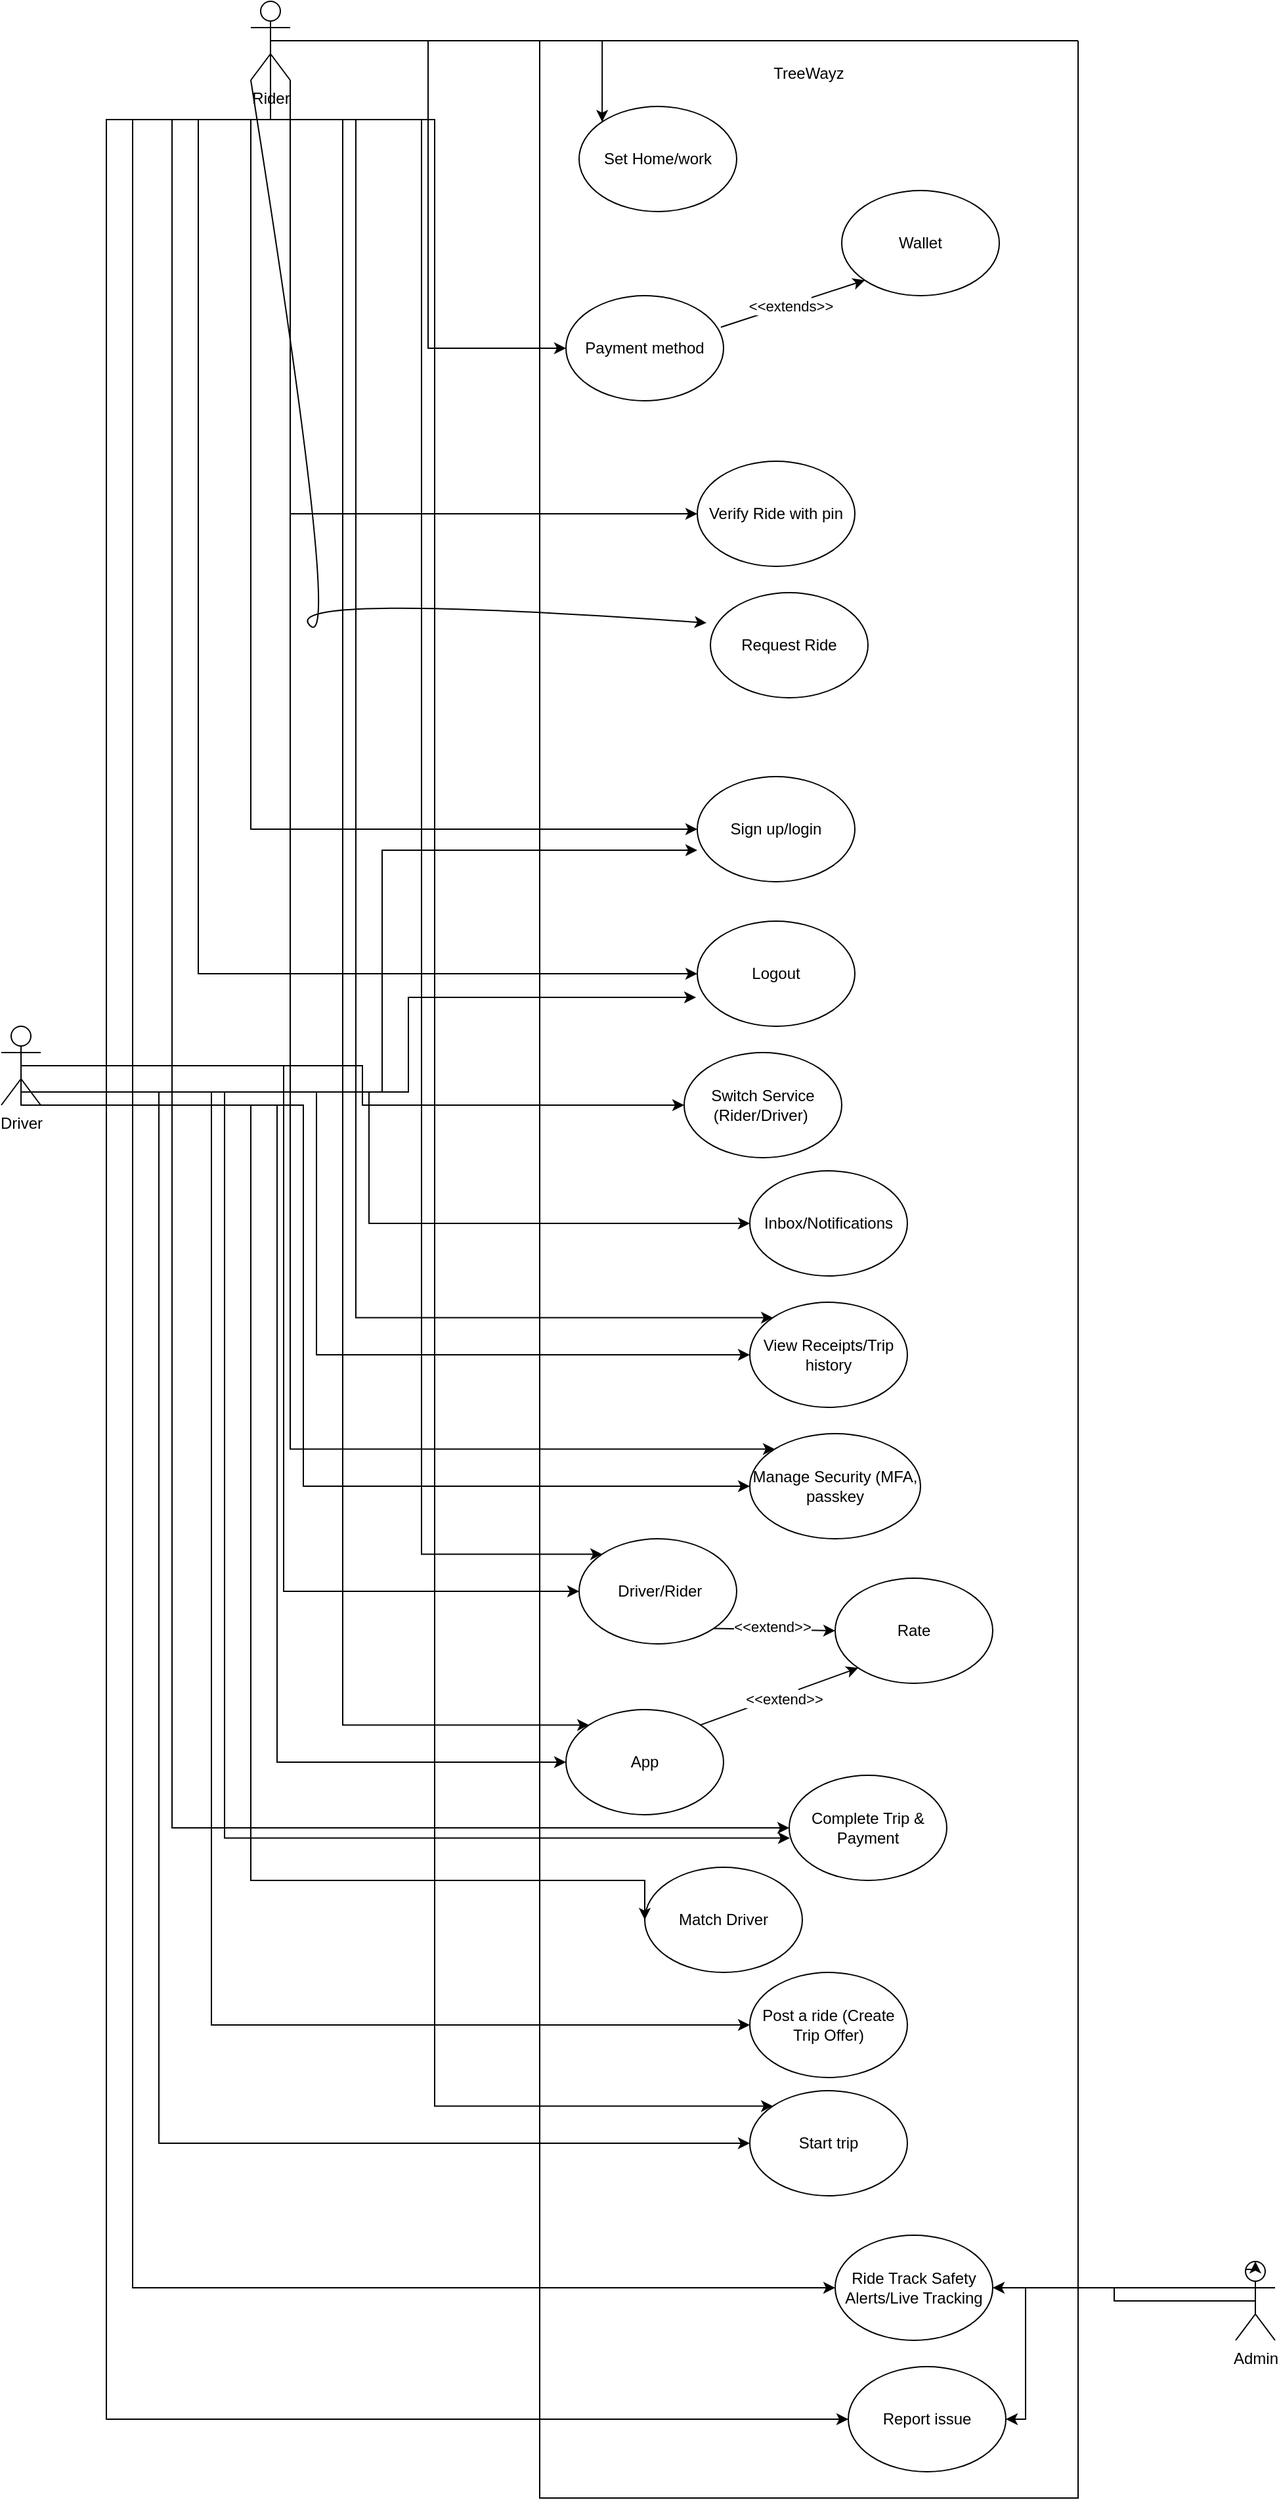 <mxfile version="28.2.8">
  <diagram name="Page-1" id="IP4jB-PGzdu8ovBfrDWI">
    <mxGraphModel grid="1" page="1" gridSize="10" guides="1" tooltips="1" connect="1" arrows="1" fold="1" pageScale="1" pageWidth="1169" pageHeight="827" math="0" shadow="0">
      <root>
        <mxCell id="0" />
        <mxCell id="1" parent="0" />
        <mxCell id="fFX_kCsv8FhQA62NSmje-40" style="edgeStyle=orthogonalEdgeStyle;rounded=0;orthogonalLoop=1;jettySize=auto;html=1;exitX=0.5;exitY=0.5;exitDx=0;exitDy=0;exitPerimeter=0;entryX=0;entryY=0;entryDx=0;entryDy=0;" edge="1" parent="1" source="CoVIBfr9TO0q0XOfza13-1" target="fFX_kCsv8FhQA62NSmje-4">
          <mxGeometry relative="1" as="geometry" />
        </mxCell>
        <mxCell id="fFX_kCsv8FhQA62NSmje-41" style="edgeStyle=orthogonalEdgeStyle;rounded=0;orthogonalLoop=1;jettySize=auto;html=1;exitX=0.5;exitY=0.5;exitDx=0;exitDy=0;exitPerimeter=0;entryX=0;entryY=0.5;entryDx=0;entryDy=0;" edge="1" parent="1" source="CoVIBfr9TO0q0XOfza13-1" target="fFX_kCsv8FhQA62NSmje-5">
          <mxGeometry relative="1" as="geometry" />
        </mxCell>
        <mxCell id="fFX_kCsv8FhQA62NSmje-43" style="edgeStyle=orthogonalEdgeStyle;rounded=0;orthogonalLoop=1;jettySize=auto;html=1;exitX=1;exitY=1;exitDx=0;exitDy=0;exitPerimeter=0;entryX=0;entryY=0.5;entryDx=0;entryDy=0;" edge="1" parent="1" source="CoVIBfr9TO0q0XOfza13-1" target="fFX_kCsv8FhQA62NSmje-7">
          <mxGeometry relative="1" as="geometry" />
        </mxCell>
        <mxCell id="fFX_kCsv8FhQA62NSmje-48" style="edgeStyle=orthogonalEdgeStyle;rounded=0;orthogonalLoop=1;jettySize=auto;html=1;exitX=0.5;exitY=0.5;exitDx=0;exitDy=0;exitPerimeter=0;entryX=0;entryY=0.5;entryDx=0;entryDy=0;" edge="1" parent="1" source="CoVIBfr9TO0q0XOfza13-1" target="fFX_kCsv8FhQA62NSmje-9">
          <mxGeometry relative="1" as="geometry">
            <mxPoint x="145" y="750" as="targetPoint" />
            <Array as="points">
              <mxPoint x="160" y="210" />
              <mxPoint x="160" y="750" />
            </Array>
          </mxGeometry>
        </mxCell>
        <mxCell id="fFX_kCsv8FhQA62NSmje-49" style="edgeStyle=orthogonalEdgeStyle;rounded=0;orthogonalLoop=1;jettySize=auto;html=1;exitX=0.5;exitY=0.5;exitDx=0;exitDy=0;exitPerimeter=0;entryX=0;entryY=0.5;entryDx=0;entryDy=0;" edge="1" parent="1" source="CoVIBfr9TO0q0XOfza13-1" target="fFX_kCsv8FhQA62NSmje-10">
          <mxGeometry relative="1" as="geometry">
            <mxPoint x="140" y="870" as="targetPoint" />
            <Array as="points">
              <mxPoint x="120" y="210" />
              <mxPoint x="120" y="860" />
            </Array>
          </mxGeometry>
        </mxCell>
        <mxCell id="fFX_kCsv8FhQA62NSmje-62" style="edgeStyle=orthogonalEdgeStyle;rounded=0;orthogonalLoop=1;jettySize=auto;html=1;exitX=0.5;exitY=0.5;exitDx=0;exitDy=0;exitPerimeter=0;entryX=0;entryY=0.5;entryDx=0;entryDy=0;" edge="1" parent="1" source="CoVIBfr9TO0q0XOfza13-1" target="fFX_kCsv8FhQA62NSmje-27">
          <mxGeometry relative="1" as="geometry">
            <mxPoint x="70" y="1843.529" as="targetPoint" />
            <Array as="points">
              <mxPoint x="70" y="210" />
              <mxPoint x="70" y="1860" />
            </Array>
          </mxGeometry>
        </mxCell>
        <mxCell id="fFX_kCsv8FhQA62NSmje-63" style="edgeStyle=orthogonalEdgeStyle;rounded=0;orthogonalLoop=1;jettySize=auto;html=1;exitX=0.5;exitY=0.5;exitDx=0;exitDy=0;exitPerimeter=0;entryX=0;entryY=0.5;entryDx=0;entryDy=0;" edge="1" parent="1" source="CoVIBfr9TO0q0XOfza13-1" target="fFX_kCsv8FhQA62NSmje-28">
          <mxGeometry relative="1" as="geometry">
            <mxPoint x="30" y="1950" as="targetPoint" />
            <Array as="points">
              <mxPoint x="50" y="210" />
              <mxPoint x="50" y="1960" />
            </Array>
          </mxGeometry>
        </mxCell>
        <mxCell id="fFX_kCsv8FhQA62NSmje-64" style="edgeStyle=orthogonalEdgeStyle;rounded=0;orthogonalLoop=1;jettySize=auto;html=1;exitX=0.5;exitY=0.5;exitDx=0;exitDy=0;exitPerimeter=0;entryX=0;entryY=0;entryDx=0;entryDy=0;" edge="1" parent="1" source="CoVIBfr9TO0q0XOfza13-1" target="fFX_kCsv8FhQA62NSmje-26">
          <mxGeometry relative="1" as="geometry">
            <mxPoint x="240" y="1731.176" as="targetPoint" />
            <Array as="points">
              <mxPoint x="300" y="210" />
              <mxPoint x="300" y="1722" />
            </Array>
          </mxGeometry>
        </mxCell>
        <mxCell id="fFX_kCsv8FhQA62NSmje-65" style="edgeStyle=orthogonalEdgeStyle;rounded=0;orthogonalLoop=1;jettySize=auto;html=1;exitX=0.5;exitY=0.5;exitDx=0;exitDy=0;exitPerimeter=0;entryX=0;entryY=0.5;entryDx=0;entryDy=0;" edge="1" parent="1" source="CoVIBfr9TO0q0XOfza13-1" target="fFX_kCsv8FhQA62NSmje-23">
          <mxGeometry relative="1" as="geometry">
            <mxPoint x="240" y="1500" as="targetPoint" />
            <Array as="points">
              <mxPoint x="100" y="210" />
              <mxPoint x="100" y="1510" />
            </Array>
          </mxGeometry>
        </mxCell>
        <mxCell id="fFX_kCsv8FhQA62NSmje-66" style="edgeStyle=orthogonalEdgeStyle;rounded=0;orthogonalLoop=1;jettySize=auto;html=1;exitX=0.5;exitY=0.5;exitDx=0;exitDy=0;exitPerimeter=0;entryX=0;entryY=0;entryDx=0;entryDy=0;" edge="1" parent="1" source="CoVIBfr9TO0q0XOfza13-1" target="fFX_kCsv8FhQA62NSmje-29">
          <mxGeometry relative="1" as="geometry">
            <Array as="points">
              <mxPoint x="230" y="210" />
              <mxPoint x="230" y="1432" />
            </Array>
          </mxGeometry>
        </mxCell>
        <mxCell id="fFX_kCsv8FhQA62NSmje-67" style="edgeStyle=orthogonalEdgeStyle;rounded=0;orthogonalLoop=1;jettySize=auto;html=1;exitX=0.5;exitY=0.5;exitDx=0;exitDy=0;exitPerimeter=0;entryX=0;entryY=0;entryDx=0;entryDy=0;" edge="1" parent="1" source="CoVIBfr9TO0q0XOfza13-1" target="fFX_kCsv8FhQA62NSmje-22">
          <mxGeometry relative="1" as="geometry">
            <mxPoint x="350" y="1278.235" as="targetPoint" />
            <Array as="points">
              <mxPoint x="290" y="210" />
              <mxPoint x="290" y="1302" />
            </Array>
          </mxGeometry>
        </mxCell>
        <mxCell id="fFX_kCsv8FhQA62NSmje-68" style="edgeStyle=orthogonalEdgeStyle;rounded=0;orthogonalLoop=1;jettySize=auto;html=1;exitX=0.5;exitY=0.5;exitDx=0;exitDy=0;exitPerimeter=0;entryX=0;entryY=0;entryDx=0;entryDy=0;" edge="1" parent="1" source="CoVIBfr9TO0q0XOfza13-1" target="fFX_kCsv8FhQA62NSmje-20">
          <mxGeometry relative="1" as="geometry">
            <Array as="points">
              <mxPoint x="240" y="210" />
              <mxPoint x="240" y="1122" />
            </Array>
          </mxGeometry>
        </mxCell>
        <mxCell id="fFX_kCsv8FhQA62NSmje-69" style="edgeStyle=orthogonalEdgeStyle;rounded=0;orthogonalLoop=1;jettySize=auto;html=1;exitX=0.5;exitY=0.5;exitDx=0;exitDy=0;exitPerimeter=0;entryX=0;entryY=0;entryDx=0;entryDy=0;" edge="1" parent="1" source="CoVIBfr9TO0q0XOfza13-1" target="fFX_kCsv8FhQA62NSmje-21">
          <mxGeometry relative="1" as="geometry">
            <Array as="points">
              <mxPoint x="190" y="210" />
              <mxPoint x="190" y="1222" />
            </Array>
          </mxGeometry>
        </mxCell>
        <mxCell id="CoVIBfr9TO0q0XOfza13-1" value="Rider" style="shape=umlActor;verticalLabelPosition=bottom;verticalAlign=top;html=1;outlineConnect=0;" vertex="1" parent="1">
          <mxGeometry x="160" y="120" width="30" height="60" as="geometry" />
        </mxCell>
        <mxCell id="CoVIBfr9TO0q0XOfza13-4" value="" style="swimlane;startSize=0;" vertex="1" parent="1">
          <mxGeometry x="380" y="150" width="410" height="1870" as="geometry" />
        </mxCell>
        <mxCell id="fFX_kCsv8FhQA62NSmje-4" value="Set Home/work" style="ellipse;whiteSpace=wrap;html=1;" vertex="1" parent="CoVIBfr9TO0q0XOfza13-4">
          <mxGeometry x="30" y="50" width="120" height="80" as="geometry" />
        </mxCell>
        <mxCell id="fFX_kCsv8FhQA62NSmje-5" value="Payment method" style="ellipse;whiteSpace=wrap;html=1;" vertex="1" parent="CoVIBfr9TO0q0XOfza13-4">
          <mxGeometry x="20" y="194" width="120" height="80" as="geometry" />
        </mxCell>
        <mxCell id="fFX_kCsv8FhQA62NSmje-6" value="Wallet" style="ellipse;whiteSpace=wrap;html=1;" vertex="1" parent="CoVIBfr9TO0q0XOfza13-4">
          <mxGeometry x="230" y="114" width="120" height="80" as="geometry" />
        </mxCell>
        <mxCell id="fFX_kCsv8FhQA62NSmje-7" value="Verify Ride with pin" style="ellipse;whiteSpace=wrap;html=1;" vertex="1" parent="CoVIBfr9TO0q0XOfza13-4">
          <mxGeometry x="120" y="320" width="120" height="80" as="geometry" />
        </mxCell>
        <mxCell id="fFX_kCsv8FhQA62NSmje-8" value="Request Ride" style="ellipse;whiteSpace=wrap;html=1;" vertex="1" parent="CoVIBfr9TO0q0XOfza13-4">
          <mxGeometry x="130" y="420" width="120" height="80" as="geometry" />
        </mxCell>
        <mxCell id="fFX_kCsv8FhQA62NSmje-9" value="Sign up/login" style="ellipse;whiteSpace=wrap;html=1;" vertex="1" parent="CoVIBfr9TO0q0XOfza13-4">
          <mxGeometry x="120" y="560" width="120" height="80" as="geometry" />
        </mxCell>
        <mxCell id="fFX_kCsv8FhQA62NSmje-10" value="Logout" style="ellipse;whiteSpace=wrap;html=1;" vertex="1" parent="CoVIBfr9TO0q0XOfza13-4">
          <mxGeometry x="120" y="670" width="120" height="80" as="geometry" />
        </mxCell>
        <mxCell id="fFX_kCsv8FhQA62NSmje-13" value="" style="endArrow=classic;html=1;rounded=0;entryX=0;entryY=1;entryDx=0;entryDy=0;exitX=0.983;exitY=0.3;exitDx=0;exitDy=0;exitPerimeter=0;" edge="1" parent="CoVIBfr9TO0q0XOfza13-4" source="fFX_kCsv8FhQA62NSmje-5" target="fFX_kCsv8FhQA62NSmje-6">
          <mxGeometry relative="1" as="geometry">
            <mxPoint x="140" y="200" as="sourcePoint" />
            <mxPoint x="240" y="200" as="targetPoint" />
          </mxGeometry>
        </mxCell>
        <mxCell id="fFX_kCsv8FhQA62NSmje-14" value="Label" style="edgeLabel;resizable=0;html=1;;align=center;verticalAlign=middle;" connectable="0" vertex="1" parent="fFX_kCsv8FhQA62NSmje-13">
          <mxGeometry relative="1" as="geometry" />
        </mxCell>
        <mxCell id="fFX_kCsv8FhQA62NSmje-15" value="&amp;lt;&amp;lt;extends&amp;gt;&amp;gt;" style="edgeLabel;html=1;align=center;verticalAlign=middle;resizable=0;points=[];" connectable="0" vertex="1" parent="fFX_kCsv8FhQA62NSmje-13">
          <mxGeometry x="-0.049" y="-1" relative="1" as="geometry">
            <mxPoint as="offset" />
          </mxGeometry>
        </mxCell>
        <mxCell id="fFX_kCsv8FhQA62NSmje-17" value="TreeWayz" style="text;html=1;whiteSpace=wrap;strokeColor=none;fillColor=none;align=center;verticalAlign=middle;rounded=0;" vertex="1" parent="CoVIBfr9TO0q0XOfza13-4">
          <mxGeometry x="175" y="10" width="60" height="30" as="geometry" />
        </mxCell>
        <mxCell id="fFX_kCsv8FhQA62NSmje-18" value="Switch Service (Rider/Driver)&amp;nbsp;" style="ellipse;whiteSpace=wrap;html=1;" vertex="1" parent="CoVIBfr9TO0q0XOfza13-4">
          <mxGeometry x="110" y="770" width="120" height="80" as="geometry" />
        </mxCell>
        <mxCell id="fFX_kCsv8FhQA62NSmje-19" value="Inbox/Notifications" style="ellipse;whiteSpace=wrap;html=1;" vertex="1" parent="CoVIBfr9TO0q0XOfza13-4">
          <mxGeometry x="160" y="860" width="120" height="80" as="geometry" />
        </mxCell>
        <mxCell id="fFX_kCsv8FhQA62NSmje-20" value="View Receipts/Trip history" style="ellipse;whiteSpace=wrap;html=1;" vertex="1" parent="CoVIBfr9TO0q0XOfza13-4">
          <mxGeometry x="160" y="960" width="120" height="80" as="geometry" />
        </mxCell>
        <mxCell id="fFX_kCsv8FhQA62NSmje-21" value="Manage Security (MFA, passkey" style="ellipse;whiteSpace=wrap;html=1;" vertex="1" parent="CoVIBfr9TO0q0XOfza13-4">
          <mxGeometry x="160" y="1060" width="130" height="80" as="geometry" />
        </mxCell>
        <mxCell id="fFX_kCsv8FhQA62NSmje-22" value="&amp;nbsp;Driver/Rider" style="ellipse;whiteSpace=wrap;html=1;" vertex="1" parent="CoVIBfr9TO0q0XOfza13-4">
          <mxGeometry x="30" y="1140" width="120" height="80" as="geometry" />
        </mxCell>
        <mxCell id="fFX_kCsv8FhQA62NSmje-23" value="Complete Trip &amp;amp; Payment" style="ellipse;whiteSpace=wrap;html=1;" vertex="1" parent="CoVIBfr9TO0q0XOfza13-4">
          <mxGeometry x="190" y="1320" width="120" height="80" as="geometry" />
        </mxCell>
        <mxCell id="fFX_kCsv8FhQA62NSmje-24" value="Match Driver" style="ellipse;whiteSpace=wrap;html=1;" vertex="1" parent="CoVIBfr9TO0q0XOfza13-4">
          <mxGeometry x="80" y="1390" width="120" height="80" as="geometry" />
        </mxCell>
        <mxCell id="fFX_kCsv8FhQA62NSmje-25" value="Post a ride (Create Trip Offer)" style="ellipse;whiteSpace=wrap;html=1;" vertex="1" parent="CoVIBfr9TO0q0XOfza13-4">
          <mxGeometry x="160" y="1470" width="120" height="80" as="geometry" />
        </mxCell>
        <mxCell id="fFX_kCsv8FhQA62NSmje-26" value="Start trip" style="ellipse;whiteSpace=wrap;html=1;" vertex="1" parent="CoVIBfr9TO0q0XOfza13-4">
          <mxGeometry x="160" y="1560" width="120" height="80" as="geometry" />
        </mxCell>
        <mxCell id="fFX_kCsv8FhQA62NSmje-27" value="Ride Track Safety Alerts/Live Tracking" style="ellipse;whiteSpace=wrap;html=1;" vertex="1" parent="CoVIBfr9TO0q0XOfza13-4">
          <mxGeometry x="225" y="1670" width="120" height="80" as="geometry" />
        </mxCell>
        <mxCell id="fFX_kCsv8FhQA62NSmje-28" value="Report issue" style="ellipse;whiteSpace=wrap;html=1;" vertex="1" parent="CoVIBfr9TO0q0XOfza13-4">
          <mxGeometry x="235" y="1770" width="120" height="80" as="geometry" />
        </mxCell>
        <mxCell id="fFX_kCsv8FhQA62NSmje-29" value="App" style="ellipse;whiteSpace=wrap;html=1;" vertex="1" parent="CoVIBfr9TO0q0XOfza13-4">
          <mxGeometry x="20" y="1270" width="120" height="80" as="geometry" />
        </mxCell>
        <mxCell id="fFX_kCsv8FhQA62NSmje-30" value="Rate" style="ellipse;whiteSpace=wrap;html=1;" vertex="1" parent="CoVIBfr9TO0q0XOfza13-4">
          <mxGeometry x="225" y="1170" width="120" height="80" as="geometry" />
        </mxCell>
        <mxCell id="fFX_kCsv8FhQA62NSmje-31" value="" style="endArrow=classic;html=1;rounded=0;exitX=1;exitY=0;exitDx=0;exitDy=0;entryX=0;entryY=1;entryDx=0;entryDy=0;" edge="1" parent="CoVIBfr9TO0q0XOfza13-4" source="fFX_kCsv8FhQA62NSmje-29" target="fFX_kCsv8FhQA62NSmje-30">
          <mxGeometry relative="1" as="geometry">
            <mxPoint x="130" y="1260" as="sourcePoint" />
            <mxPoint x="230" y="1260" as="targetPoint" />
          </mxGeometry>
        </mxCell>
        <mxCell id="fFX_kCsv8FhQA62NSmje-32" value="Label" style="edgeLabel;resizable=0;html=1;;align=center;verticalAlign=middle;" connectable="0" vertex="1" parent="fFX_kCsv8FhQA62NSmje-31">
          <mxGeometry relative="1" as="geometry" />
        </mxCell>
        <mxCell id="fFX_kCsv8FhQA62NSmje-33" value="&amp;lt;&amp;lt;extend&amp;gt;&amp;gt;" style="edgeLabel;html=1;align=center;verticalAlign=middle;resizable=0;points=[];" connectable="0" vertex="1" parent="fFX_kCsv8FhQA62NSmje-31">
          <mxGeometry x="0.041" y="-3" relative="1" as="geometry">
            <mxPoint as="offset" />
          </mxGeometry>
        </mxCell>
        <mxCell id="fFX_kCsv8FhQA62NSmje-34" value="" style="endArrow=classic;html=1;rounded=0;exitX=1;exitY=1;exitDx=0;exitDy=0;entryX=0;entryY=0.5;entryDx=0;entryDy=0;" edge="1" parent="CoVIBfr9TO0q0XOfza13-4" source="fFX_kCsv8FhQA62NSmje-22" target="fFX_kCsv8FhQA62NSmje-30">
          <mxGeometry relative="1" as="geometry">
            <mxPoint x="150" y="1230" as="sourcePoint" />
            <mxPoint x="210" y="1230" as="targetPoint" />
          </mxGeometry>
        </mxCell>
        <mxCell id="fFX_kCsv8FhQA62NSmje-35" value="Label" style="edgeLabel;resizable=0;html=1;;align=center;verticalAlign=middle;" connectable="0" vertex="1" parent="fFX_kCsv8FhQA62NSmje-34">
          <mxGeometry relative="1" as="geometry" />
        </mxCell>
        <mxCell id="fFX_kCsv8FhQA62NSmje-36" value="Text" style="edgeLabel;html=1;align=center;verticalAlign=middle;resizable=0;points=[];" connectable="0" vertex="1" parent="fFX_kCsv8FhQA62NSmje-34">
          <mxGeometry x="-0.06" y="4" relative="1" as="geometry">
            <mxPoint as="offset" />
          </mxGeometry>
        </mxCell>
        <mxCell id="fFX_kCsv8FhQA62NSmje-37" value="&amp;lt;&amp;lt;extend&amp;gt;&amp;gt;" style="edgeLabel;html=1;align=center;verticalAlign=middle;resizable=0;points=[];" connectable="0" vertex="1" parent="fFX_kCsv8FhQA62NSmje-34">
          <mxGeometry x="-0.038" y="2" relative="1" as="geometry">
            <mxPoint as="offset" />
          </mxGeometry>
        </mxCell>
        <mxCell id="fFX_kCsv8FhQA62NSmje-45" style="edgeStyle=orthogonalEdgeStyle;rounded=0;orthogonalLoop=1;jettySize=auto;html=1;exitX=0.5;exitY=0.5;exitDx=0;exitDy=0;exitPerimeter=0;entryX=1;entryY=0.5;entryDx=0;entryDy=0;" edge="1" parent="1" source="fFX_kCsv8FhQA62NSmje-2" target="fFX_kCsv8FhQA62NSmje-27">
          <mxGeometry relative="1" as="geometry" />
        </mxCell>
        <mxCell id="fFX_kCsv8FhQA62NSmje-47" style="edgeStyle=orthogonalEdgeStyle;rounded=0;orthogonalLoop=1;jettySize=auto;html=1;exitX=0.5;exitY=0.5;exitDx=0;exitDy=0;exitPerimeter=0;entryX=1;entryY=0.5;entryDx=0;entryDy=0;" edge="1" parent="1" source="fFX_kCsv8FhQA62NSmje-2" target="fFX_kCsv8FhQA62NSmje-28">
          <mxGeometry relative="1" as="geometry">
            <mxPoint x="785" y="1980" as="targetPoint" />
            <Array as="points">
              <mxPoint x="750" y="1860" />
              <mxPoint x="750" y="1960" />
            </Array>
          </mxGeometry>
        </mxCell>
        <mxCell id="fFX_kCsv8FhQA62NSmje-2" value="Admin" style="shape=umlActor;verticalLabelPosition=bottom;verticalAlign=top;html=1;outlineConnect=0;" vertex="1" parent="1">
          <mxGeometry x="910" y="1840" width="30" height="60" as="geometry" />
        </mxCell>
        <mxCell id="fFX_kCsv8FhQA62NSmje-50" style="edgeStyle=orthogonalEdgeStyle;rounded=0;orthogonalLoop=1;jettySize=auto;html=1;exitX=0.5;exitY=0.5;exitDx=0;exitDy=0;exitPerimeter=0;entryX=0;entryY=0.7;entryDx=0;entryDy=0;entryPerimeter=0;" edge="1" parent="1" source="fFX_kCsv8FhQA62NSmje-3" target="fFX_kCsv8FhQA62NSmje-9">
          <mxGeometry relative="1" as="geometry">
            <mxPoint x="210" y="790" as="targetPoint" />
            <Array as="points">
              <mxPoint x="260" y="950" />
              <mxPoint x="260" y="766" />
            </Array>
          </mxGeometry>
        </mxCell>
        <mxCell id="fFX_kCsv8FhQA62NSmje-52" style="edgeStyle=orthogonalEdgeStyle;rounded=0;orthogonalLoop=1;jettySize=auto;html=1;exitX=0.5;exitY=0.5;exitDx=0;exitDy=0;exitPerimeter=0;entryX=0;entryY=0.5;entryDx=0;entryDy=0;" edge="1" parent="1" source="fFX_kCsv8FhQA62NSmje-3" target="fFX_kCsv8FhQA62NSmje-18">
          <mxGeometry relative="1" as="geometry" />
        </mxCell>
        <mxCell id="fFX_kCsv8FhQA62NSmje-53" style="edgeStyle=orthogonalEdgeStyle;rounded=0;orthogonalLoop=1;jettySize=auto;html=1;exitX=0.5;exitY=0.5;exitDx=0;exitDy=0;exitPerimeter=0;entryX=0;entryY=0.5;entryDx=0;entryDy=0;" edge="1" parent="1" source="fFX_kCsv8FhQA62NSmje-3" target="fFX_kCsv8FhQA62NSmje-19">
          <mxGeometry relative="1" as="geometry">
            <Array as="points">
              <mxPoint x="250" y="950" />
              <mxPoint x="250" y="1050" />
            </Array>
          </mxGeometry>
        </mxCell>
        <mxCell id="fFX_kCsv8FhQA62NSmje-54" style="edgeStyle=orthogonalEdgeStyle;rounded=0;orthogonalLoop=1;jettySize=auto;html=1;exitX=0.5;exitY=0.5;exitDx=0;exitDy=0;exitPerimeter=0;entryX=0;entryY=0.5;entryDx=0;entryDy=0;" edge="1" parent="1" source="fFX_kCsv8FhQA62NSmje-3" target="fFX_kCsv8FhQA62NSmje-20">
          <mxGeometry relative="1" as="geometry">
            <Array as="points">
              <mxPoint x="210" y="950" />
              <mxPoint x="210" y="1150" />
            </Array>
          </mxGeometry>
        </mxCell>
        <mxCell id="fFX_kCsv8FhQA62NSmje-55" style="edgeStyle=orthogonalEdgeStyle;rounded=0;orthogonalLoop=1;jettySize=auto;html=1;exitX=0.5;exitY=0.5;exitDx=0;exitDy=0;exitPerimeter=0;entryX=0;entryY=0.5;entryDx=0;entryDy=0;" edge="1" parent="1" source="fFX_kCsv8FhQA62NSmje-3" target="fFX_kCsv8FhQA62NSmje-21">
          <mxGeometry relative="1" as="geometry">
            <Array as="points">
              <mxPoint x="200" y="960" />
              <mxPoint x="200" y="1250" />
            </Array>
          </mxGeometry>
        </mxCell>
        <mxCell id="fFX_kCsv8FhQA62NSmje-56" style="edgeStyle=orthogonalEdgeStyle;rounded=0;orthogonalLoop=1;jettySize=auto;html=1;exitX=0.5;exitY=0.5;exitDx=0;exitDy=0;exitPerimeter=0;entryX=0;entryY=0.5;entryDx=0;entryDy=0;" edge="1" parent="1" source="fFX_kCsv8FhQA62NSmje-3" target="fFX_kCsv8FhQA62NSmje-22">
          <mxGeometry relative="1" as="geometry">
            <mxPoint x="185" y="1340" as="targetPoint" />
            <Array as="points">
              <mxPoint x="185" y="1330" />
            </Array>
          </mxGeometry>
        </mxCell>
        <mxCell id="fFX_kCsv8FhQA62NSmje-57" style="edgeStyle=orthogonalEdgeStyle;rounded=0;orthogonalLoop=1;jettySize=auto;html=1;exitX=0.5;exitY=0.5;exitDx=0;exitDy=0;exitPerimeter=0;entryX=0;entryY=0.5;entryDx=0;entryDy=0;" edge="1" parent="1" source="fFX_kCsv8FhQA62NSmje-3" target="fFX_kCsv8FhQA62NSmje-29">
          <mxGeometry relative="1" as="geometry">
            <Array as="points">
              <mxPoint x="180" y="960" />
              <mxPoint x="180" y="1460" />
            </Array>
          </mxGeometry>
        </mxCell>
        <mxCell id="fFX_kCsv8FhQA62NSmje-58" style="edgeStyle=orthogonalEdgeStyle;rounded=0;orthogonalLoop=1;jettySize=auto;html=1;exitX=0.5;exitY=0.5;exitDx=0;exitDy=0;exitPerimeter=0;entryX=0;entryY=0.5;entryDx=0;entryDy=0;" edge="1" parent="1" source="fFX_kCsv8FhQA62NSmje-3" target="fFX_kCsv8FhQA62NSmje-24">
          <mxGeometry relative="1" as="geometry">
            <Array as="points">
              <mxPoint x="160" y="960" />
              <mxPoint x="160" y="1550" />
            </Array>
          </mxGeometry>
        </mxCell>
        <mxCell id="fFX_kCsv8FhQA62NSmje-60" style="edgeStyle=orthogonalEdgeStyle;rounded=0;orthogonalLoop=1;jettySize=auto;html=1;exitX=0.5;exitY=0.5;exitDx=0;exitDy=0;exitPerimeter=0;entryX=0;entryY=0.5;entryDx=0;entryDy=0;" edge="1" parent="1" source="fFX_kCsv8FhQA62NSmje-3" target="fFX_kCsv8FhQA62NSmje-25">
          <mxGeometry relative="1" as="geometry">
            <mxPoint x="200" y="1687.059" as="targetPoint" />
            <Array as="points">
              <mxPoint x="130" y="950" />
              <mxPoint x="130" y="1660" />
            </Array>
          </mxGeometry>
        </mxCell>
        <mxCell id="fFX_kCsv8FhQA62NSmje-61" style="edgeStyle=orthogonalEdgeStyle;rounded=0;orthogonalLoop=1;jettySize=auto;html=1;exitX=0.5;exitY=0.5;exitDx=0;exitDy=0;exitPerimeter=0;entryX=0;entryY=0.5;entryDx=0;entryDy=0;" edge="1" parent="1" source="fFX_kCsv8FhQA62NSmje-3" target="fFX_kCsv8FhQA62NSmje-26">
          <mxGeometry relative="1" as="geometry">
            <mxPoint x="90" y="1735.294" as="targetPoint" />
            <Array as="points">
              <mxPoint x="90" y="950" />
              <mxPoint x="90" y="1750" />
            </Array>
          </mxGeometry>
        </mxCell>
        <mxCell id="fFX_kCsv8FhQA62NSmje-3" value="Driver" style="shape=umlActor;verticalLabelPosition=bottom;verticalAlign=top;html=1;outlineConnect=0;" vertex="1" parent="1">
          <mxGeometry x="-30" y="900" width="30" height="60" as="geometry" />
        </mxCell>
        <mxCell id="fFX_kCsv8FhQA62NSmje-16" style="edgeStyle=orthogonalEdgeStyle;rounded=0;orthogonalLoop=1;jettySize=auto;html=1;exitX=0.25;exitY=0.1;exitDx=0;exitDy=0;exitPerimeter=0;entryX=0.5;entryY=0;entryDx=0;entryDy=0;entryPerimeter=0;" edge="1" parent="1" source="fFX_kCsv8FhQA62NSmje-2" target="fFX_kCsv8FhQA62NSmje-2">
          <mxGeometry relative="1" as="geometry" />
        </mxCell>
        <mxCell id="fFX_kCsv8FhQA62NSmje-44" value="" style="curved=1;endArrow=classic;html=1;rounded=0;entryX=-0.025;entryY=0.288;entryDx=0;entryDy=0;entryPerimeter=0;exitX=0;exitY=1;exitDx=0;exitDy=0;exitPerimeter=0;" edge="1" parent="1" source="CoVIBfr9TO0q0XOfza13-1" target="fFX_kCsv8FhQA62NSmje-8">
          <mxGeometry width="50" height="50" relative="1" as="geometry">
            <mxPoint x="180" y="620" as="sourcePoint" />
            <mxPoint x="230" y="570" as="targetPoint" />
            <Array as="points">
              <mxPoint x="230" y="620" />
              <mxPoint x="180" y="570" />
            </Array>
          </mxGeometry>
        </mxCell>
        <mxCell id="fFX_kCsv8FhQA62NSmje-51" style="edgeStyle=orthogonalEdgeStyle;rounded=0;orthogonalLoop=1;jettySize=auto;html=1;exitX=0.5;exitY=0.5;exitDx=0;exitDy=0;exitPerimeter=0;entryX=-0.008;entryY=0.725;entryDx=0;entryDy=0;entryPerimeter=0;" edge="1" parent="1" source="fFX_kCsv8FhQA62NSmje-3" target="fFX_kCsv8FhQA62NSmje-10">
          <mxGeometry relative="1" as="geometry">
            <Array as="points">
              <mxPoint x="280" y="950" />
              <mxPoint x="280" y="878" />
            </Array>
          </mxGeometry>
        </mxCell>
        <mxCell id="fFX_kCsv8FhQA62NSmje-59" style="edgeStyle=orthogonalEdgeStyle;rounded=0;orthogonalLoop=1;jettySize=auto;html=1;exitX=0.5;exitY=0.5;exitDx=0;exitDy=0;exitPerimeter=0;entryX=0.004;entryY=0.597;entryDx=0;entryDy=0;entryPerimeter=0;" edge="1" parent="1" source="fFX_kCsv8FhQA62NSmje-3" target="fFX_kCsv8FhQA62NSmje-23">
          <mxGeometry relative="1" as="geometry">
            <Array as="points">
              <mxPoint x="140" y="950" />
              <mxPoint x="140" y="1518" />
            </Array>
          </mxGeometry>
        </mxCell>
      </root>
    </mxGraphModel>
  </diagram>
</mxfile>
